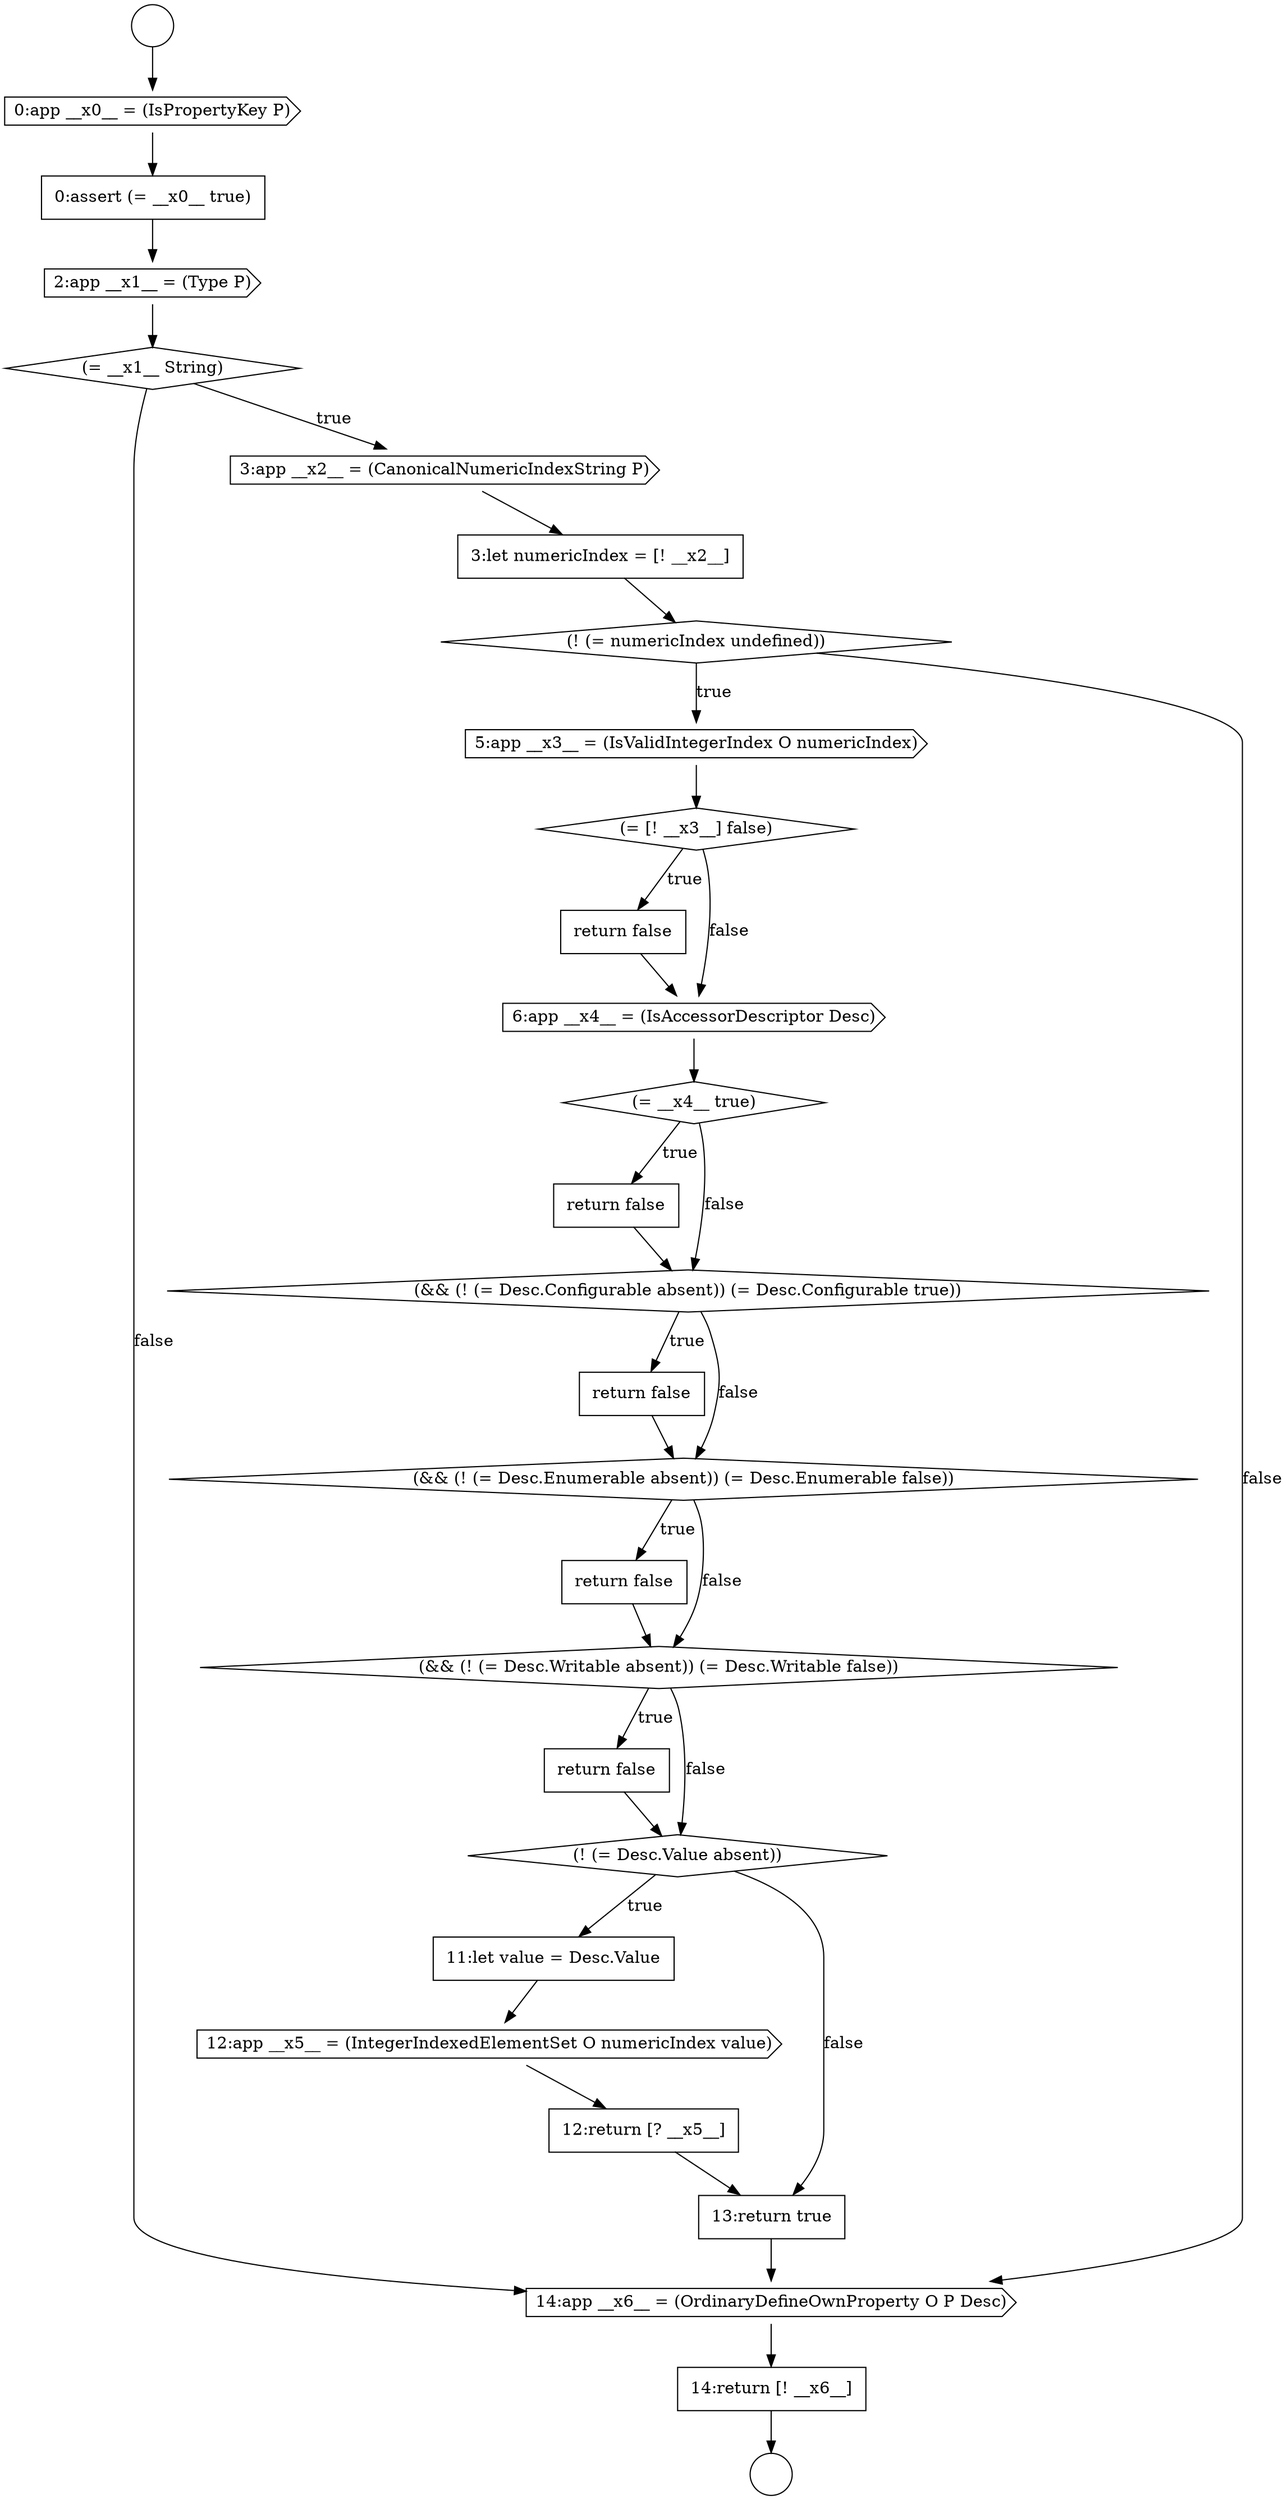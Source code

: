 digraph {
  node2933 [shape=cds, label=<<font color="black">5:app __x3__ = (IsValidIntegerIndex O numericIndex)</font>> color="black" fillcolor="white" style=filled]
  node2929 [shape=diamond, label=<<font color="black">(= __x1__ String)</font>> color="black" fillcolor="white" style=filled]
  node2937 [shape=diamond, label=<<font color="black">(= __x4__ true)</font>> color="black" fillcolor="white" style=filled]
  node2946 [shape=none, margin=0, label=<<font color="black">
    <table border="0" cellborder="1" cellspacing="0" cellpadding="10">
      <tr><td align="left">11:let value = Desc.Value</td></tr>
    </table>
  </font>> color="black" fillcolor="white" style=filled]
  node2932 [shape=diamond, label=<<font color="black">(! (= numericIndex undefined))</font>> color="black" fillcolor="white" style=filled]
  node2926 [shape=cds, label=<<font color="black">0:app __x0__ = (IsPropertyKey P)</font>> color="black" fillcolor="white" style=filled]
  node2938 [shape=none, margin=0, label=<<font color="black">
    <table border="0" cellborder="1" cellspacing="0" cellpadding="10">
      <tr><td align="left">return false</td></tr>
    </table>
  </font>> color="black" fillcolor="white" style=filled]
  node2935 [shape=none, margin=0, label=<<font color="black">
    <table border="0" cellborder="1" cellspacing="0" cellpadding="10">
      <tr><td align="left">return false</td></tr>
    </table>
  </font>> color="black" fillcolor="white" style=filled]
  node2928 [shape=cds, label=<<font color="black">2:app __x1__ = (Type P)</font>> color="black" fillcolor="white" style=filled]
  node2931 [shape=none, margin=0, label=<<font color="black">
    <table border="0" cellborder="1" cellspacing="0" cellpadding="10">
      <tr><td align="left">3:let numericIndex = [! __x2__]</td></tr>
    </table>
  </font>> color="black" fillcolor="white" style=filled]
  node2927 [shape=none, margin=0, label=<<font color="black">
    <table border="0" cellborder="1" cellspacing="0" cellpadding="10">
      <tr><td align="left">0:assert (= __x0__ true)</td></tr>
    </table>
  </font>> color="black" fillcolor="white" style=filled]
  node2942 [shape=none, margin=0, label=<<font color="black">
    <table border="0" cellborder="1" cellspacing="0" cellpadding="10">
      <tr><td align="left">return false</td></tr>
    </table>
  </font>> color="black" fillcolor="white" style=filled]
  node2924 [shape=circle label=" " color="black" fillcolor="white" style=filled]
  node2934 [shape=diamond, label=<<font color="black">(= [! __x3__] false)</font>> color="black" fillcolor="white" style=filled]
  node2944 [shape=none, margin=0, label=<<font color="black">
    <table border="0" cellborder="1" cellspacing="0" cellpadding="10">
      <tr><td align="left">return false</td></tr>
    </table>
  </font>> color="black" fillcolor="white" style=filled]
  node2940 [shape=none, margin=0, label=<<font color="black">
    <table border="0" cellborder="1" cellspacing="0" cellpadding="10">
      <tr><td align="left">return false</td></tr>
    </table>
  </font>> color="black" fillcolor="white" style=filled]
  node2947 [shape=cds, label=<<font color="black">12:app __x5__ = (IntegerIndexedElementSet O numericIndex value)</font>> color="black" fillcolor="white" style=filled]
  node2950 [shape=cds, label=<<font color="black">14:app __x6__ = (OrdinaryDefineOwnProperty O P Desc)</font>> color="black" fillcolor="white" style=filled]
  node2925 [shape=circle label=" " color="black" fillcolor="white" style=filled]
  node2936 [shape=cds, label=<<font color="black">6:app __x4__ = (IsAccessorDescriptor Desc)</font>> color="black" fillcolor="white" style=filled]
  node2941 [shape=diamond, label=<<font color="black">(&amp;&amp; (! (= Desc.Enumerable absent)) (= Desc.Enumerable false))</font>> color="black" fillcolor="white" style=filled]
  node2943 [shape=diamond, label=<<font color="black">(&amp;&amp; (! (= Desc.Writable absent)) (= Desc.Writable false))</font>> color="black" fillcolor="white" style=filled]
  node2945 [shape=diamond, label=<<font color="black">(! (= Desc.Value absent))</font>> color="black" fillcolor="white" style=filled]
  node2948 [shape=none, margin=0, label=<<font color="black">
    <table border="0" cellborder="1" cellspacing="0" cellpadding="10">
      <tr><td align="left">12:return [? __x5__]</td></tr>
    </table>
  </font>> color="black" fillcolor="white" style=filled]
  node2949 [shape=none, margin=0, label=<<font color="black">
    <table border="0" cellborder="1" cellspacing="0" cellpadding="10">
      <tr><td align="left">13:return true</td></tr>
    </table>
  </font>> color="black" fillcolor="white" style=filled]
  node2939 [shape=diamond, label=<<font color="black">(&amp;&amp; (! (= Desc.Configurable absent)) (= Desc.Configurable true))</font>> color="black" fillcolor="white" style=filled]
  node2930 [shape=cds, label=<<font color="black">3:app __x2__ = (CanonicalNumericIndexString P)</font>> color="black" fillcolor="white" style=filled]
  node2951 [shape=none, margin=0, label=<<font color="black">
    <table border="0" cellborder="1" cellspacing="0" cellpadding="10">
      <tr><td align="left">14:return [! __x6__]</td></tr>
    </table>
  </font>> color="black" fillcolor="white" style=filled]
  node2942 -> node2943 [ color="black"]
  node2939 -> node2940 [label=<<font color="black">true</font>> color="black"]
  node2939 -> node2941 [label=<<font color="black">false</font>> color="black"]
  node2945 -> node2946 [label=<<font color="black">true</font>> color="black"]
  node2945 -> node2949 [label=<<font color="black">false</font>> color="black"]
  node2926 -> node2927 [ color="black"]
  node2924 -> node2926 [ color="black"]
  node2937 -> node2938 [label=<<font color="black">true</font>> color="black"]
  node2937 -> node2939 [label=<<font color="black">false</font>> color="black"]
  node2931 -> node2932 [ color="black"]
  node2940 -> node2941 [ color="black"]
  node2927 -> node2928 [ color="black"]
  node2936 -> node2937 [ color="black"]
  node2928 -> node2929 [ color="black"]
  node2934 -> node2935 [label=<<font color="black">true</font>> color="black"]
  node2934 -> node2936 [label=<<font color="black">false</font>> color="black"]
  node2932 -> node2933 [label=<<font color="black">true</font>> color="black"]
  node2932 -> node2950 [label=<<font color="black">false</font>> color="black"]
  node2946 -> node2947 [ color="black"]
  node2935 -> node2936 [ color="black"]
  node2950 -> node2951 [ color="black"]
  node2933 -> node2934 [ color="black"]
  node2941 -> node2942 [label=<<font color="black">true</font>> color="black"]
  node2941 -> node2943 [label=<<font color="black">false</font>> color="black"]
  node2951 -> node2925 [ color="black"]
  node2943 -> node2944 [label=<<font color="black">true</font>> color="black"]
  node2943 -> node2945 [label=<<font color="black">false</font>> color="black"]
  node2948 -> node2949 [ color="black"]
  node2949 -> node2950 [ color="black"]
  node2947 -> node2948 [ color="black"]
  node2929 -> node2930 [label=<<font color="black">true</font>> color="black"]
  node2929 -> node2950 [label=<<font color="black">false</font>> color="black"]
  node2944 -> node2945 [ color="black"]
  node2930 -> node2931 [ color="black"]
  node2938 -> node2939 [ color="black"]
}
